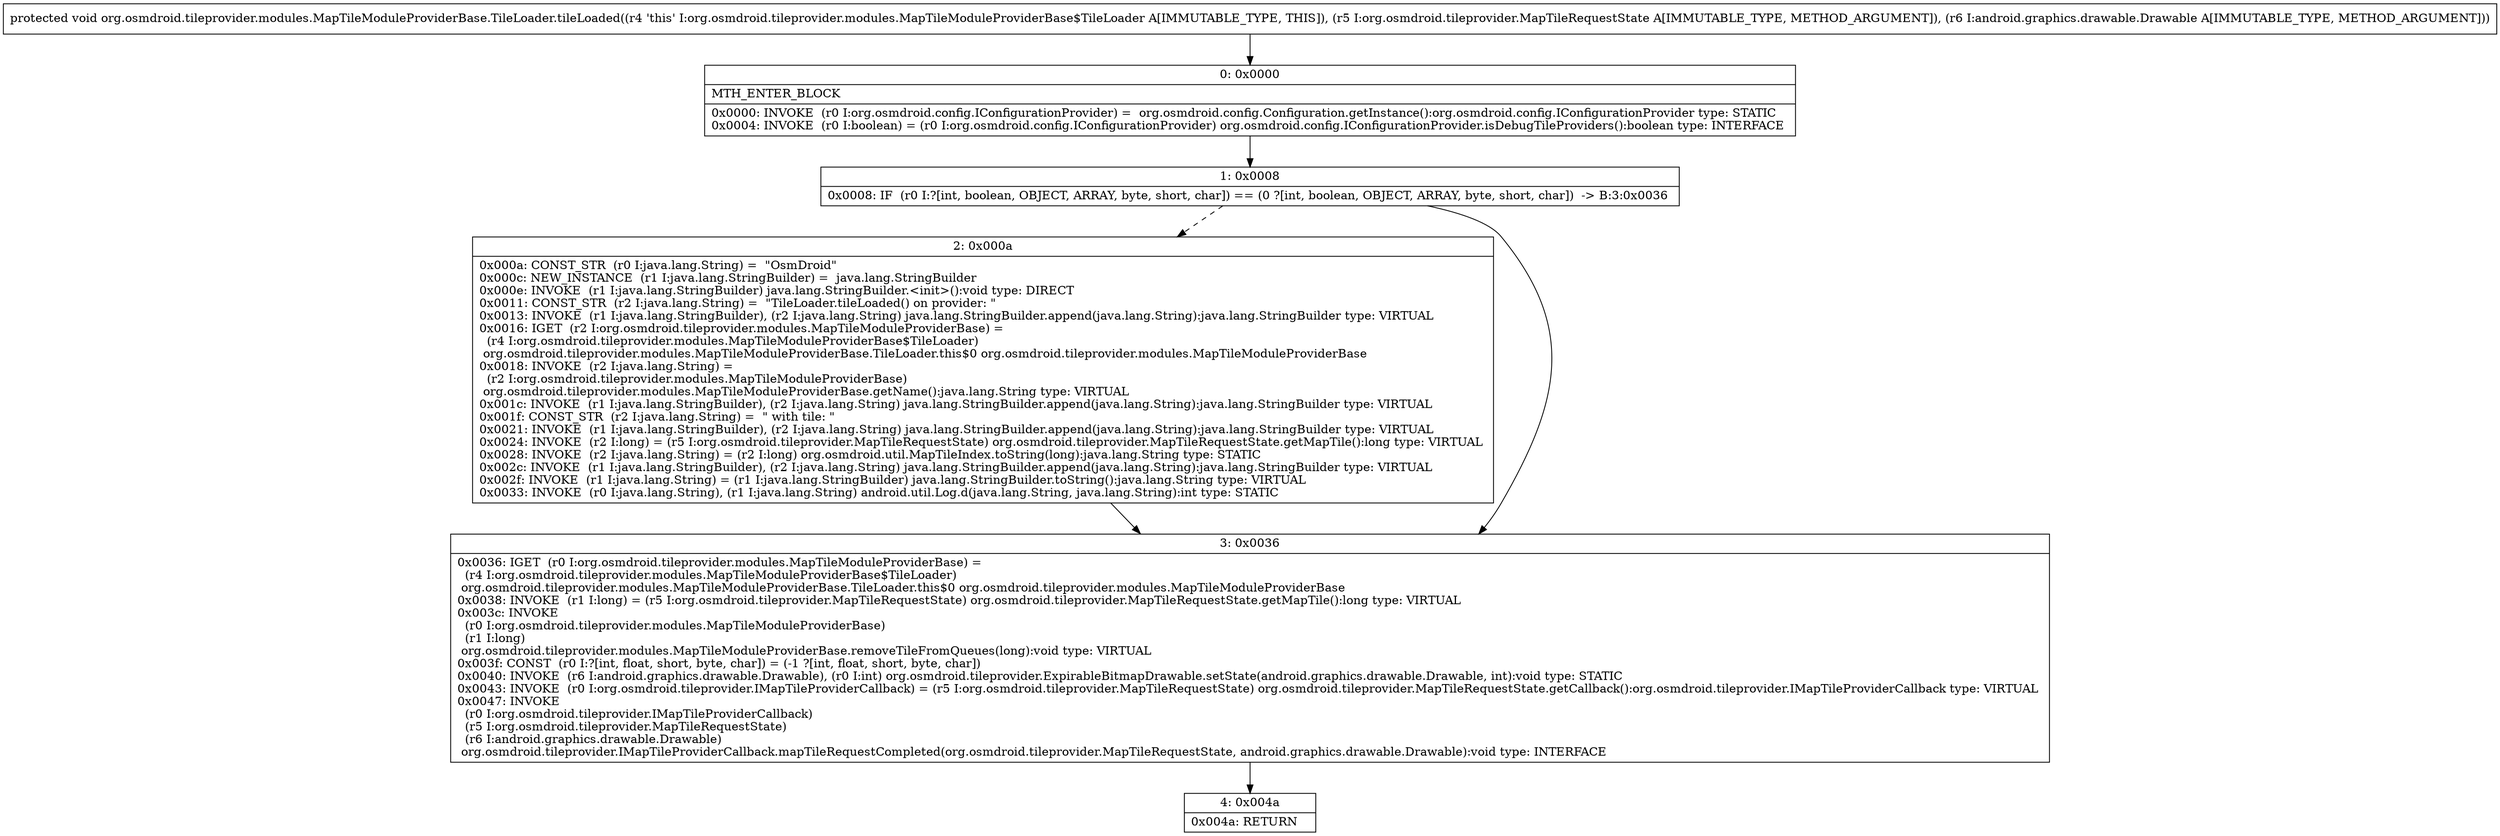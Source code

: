 digraph "CFG fororg.osmdroid.tileprovider.modules.MapTileModuleProviderBase.TileLoader.tileLoaded(Lorg\/osmdroid\/tileprovider\/MapTileRequestState;Landroid\/graphics\/drawable\/Drawable;)V" {
Node_0 [shape=record,label="{0\:\ 0x0000|MTH_ENTER_BLOCK\l|0x0000: INVOKE  (r0 I:org.osmdroid.config.IConfigurationProvider) =  org.osmdroid.config.Configuration.getInstance():org.osmdroid.config.IConfigurationProvider type: STATIC \l0x0004: INVOKE  (r0 I:boolean) = (r0 I:org.osmdroid.config.IConfigurationProvider) org.osmdroid.config.IConfigurationProvider.isDebugTileProviders():boolean type: INTERFACE \l}"];
Node_1 [shape=record,label="{1\:\ 0x0008|0x0008: IF  (r0 I:?[int, boolean, OBJECT, ARRAY, byte, short, char]) == (0 ?[int, boolean, OBJECT, ARRAY, byte, short, char])  \-\> B:3:0x0036 \l}"];
Node_2 [shape=record,label="{2\:\ 0x000a|0x000a: CONST_STR  (r0 I:java.lang.String) =  \"OsmDroid\" \l0x000c: NEW_INSTANCE  (r1 I:java.lang.StringBuilder) =  java.lang.StringBuilder \l0x000e: INVOKE  (r1 I:java.lang.StringBuilder) java.lang.StringBuilder.\<init\>():void type: DIRECT \l0x0011: CONST_STR  (r2 I:java.lang.String) =  \"TileLoader.tileLoaded() on provider: \" \l0x0013: INVOKE  (r1 I:java.lang.StringBuilder), (r2 I:java.lang.String) java.lang.StringBuilder.append(java.lang.String):java.lang.StringBuilder type: VIRTUAL \l0x0016: IGET  (r2 I:org.osmdroid.tileprovider.modules.MapTileModuleProviderBase) = \l  (r4 I:org.osmdroid.tileprovider.modules.MapTileModuleProviderBase$TileLoader)\l org.osmdroid.tileprovider.modules.MapTileModuleProviderBase.TileLoader.this$0 org.osmdroid.tileprovider.modules.MapTileModuleProviderBase \l0x0018: INVOKE  (r2 I:java.lang.String) = \l  (r2 I:org.osmdroid.tileprovider.modules.MapTileModuleProviderBase)\l org.osmdroid.tileprovider.modules.MapTileModuleProviderBase.getName():java.lang.String type: VIRTUAL \l0x001c: INVOKE  (r1 I:java.lang.StringBuilder), (r2 I:java.lang.String) java.lang.StringBuilder.append(java.lang.String):java.lang.StringBuilder type: VIRTUAL \l0x001f: CONST_STR  (r2 I:java.lang.String) =  \" with tile: \" \l0x0021: INVOKE  (r1 I:java.lang.StringBuilder), (r2 I:java.lang.String) java.lang.StringBuilder.append(java.lang.String):java.lang.StringBuilder type: VIRTUAL \l0x0024: INVOKE  (r2 I:long) = (r5 I:org.osmdroid.tileprovider.MapTileRequestState) org.osmdroid.tileprovider.MapTileRequestState.getMapTile():long type: VIRTUAL \l0x0028: INVOKE  (r2 I:java.lang.String) = (r2 I:long) org.osmdroid.util.MapTileIndex.toString(long):java.lang.String type: STATIC \l0x002c: INVOKE  (r1 I:java.lang.StringBuilder), (r2 I:java.lang.String) java.lang.StringBuilder.append(java.lang.String):java.lang.StringBuilder type: VIRTUAL \l0x002f: INVOKE  (r1 I:java.lang.String) = (r1 I:java.lang.StringBuilder) java.lang.StringBuilder.toString():java.lang.String type: VIRTUAL \l0x0033: INVOKE  (r0 I:java.lang.String), (r1 I:java.lang.String) android.util.Log.d(java.lang.String, java.lang.String):int type: STATIC \l}"];
Node_3 [shape=record,label="{3\:\ 0x0036|0x0036: IGET  (r0 I:org.osmdroid.tileprovider.modules.MapTileModuleProviderBase) = \l  (r4 I:org.osmdroid.tileprovider.modules.MapTileModuleProviderBase$TileLoader)\l org.osmdroid.tileprovider.modules.MapTileModuleProviderBase.TileLoader.this$0 org.osmdroid.tileprovider.modules.MapTileModuleProviderBase \l0x0038: INVOKE  (r1 I:long) = (r5 I:org.osmdroid.tileprovider.MapTileRequestState) org.osmdroid.tileprovider.MapTileRequestState.getMapTile():long type: VIRTUAL \l0x003c: INVOKE  \l  (r0 I:org.osmdroid.tileprovider.modules.MapTileModuleProviderBase)\l  (r1 I:long)\l org.osmdroid.tileprovider.modules.MapTileModuleProviderBase.removeTileFromQueues(long):void type: VIRTUAL \l0x003f: CONST  (r0 I:?[int, float, short, byte, char]) = (\-1 ?[int, float, short, byte, char]) \l0x0040: INVOKE  (r6 I:android.graphics.drawable.Drawable), (r0 I:int) org.osmdroid.tileprovider.ExpirableBitmapDrawable.setState(android.graphics.drawable.Drawable, int):void type: STATIC \l0x0043: INVOKE  (r0 I:org.osmdroid.tileprovider.IMapTileProviderCallback) = (r5 I:org.osmdroid.tileprovider.MapTileRequestState) org.osmdroid.tileprovider.MapTileRequestState.getCallback():org.osmdroid.tileprovider.IMapTileProviderCallback type: VIRTUAL \l0x0047: INVOKE  \l  (r0 I:org.osmdroid.tileprovider.IMapTileProviderCallback)\l  (r5 I:org.osmdroid.tileprovider.MapTileRequestState)\l  (r6 I:android.graphics.drawable.Drawable)\l org.osmdroid.tileprovider.IMapTileProviderCallback.mapTileRequestCompleted(org.osmdroid.tileprovider.MapTileRequestState, android.graphics.drawable.Drawable):void type: INTERFACE \l}"];
Node_4 [shape=record,label="{4\:\ 0x004a|0x004a: RETURN   \l}"];
MethodNode[shape=record,label="{protected void org.osmdroid.tileprovider.modules.MapTileModuleProviderBase.TileLoader.tileLoaded((r4 'this' I:org.osmdroid.tileprovider.modules.MapTileModuleProviderBase$TileLoader A[IMMUTABLE_TYPE, THIS]), (r5 I:org.osmdroid.tileprovider.MapTileRequestState A[IMMUTABLE_TYPE, METHOD_ARGUMENT]), (r6 I:android.graphics.drawable.Drawable A[IMMUTABLE_TYPE, METHOD_ARGUMENT])) }"];
MethodNode -> Node_0;
Node_0 -> Node_1;
Node_1 -> Node_2[style=dashed];
Node_1 -> Node_3;
Node_2 -> Node_3;
Node_3 -> Node_4;
}

